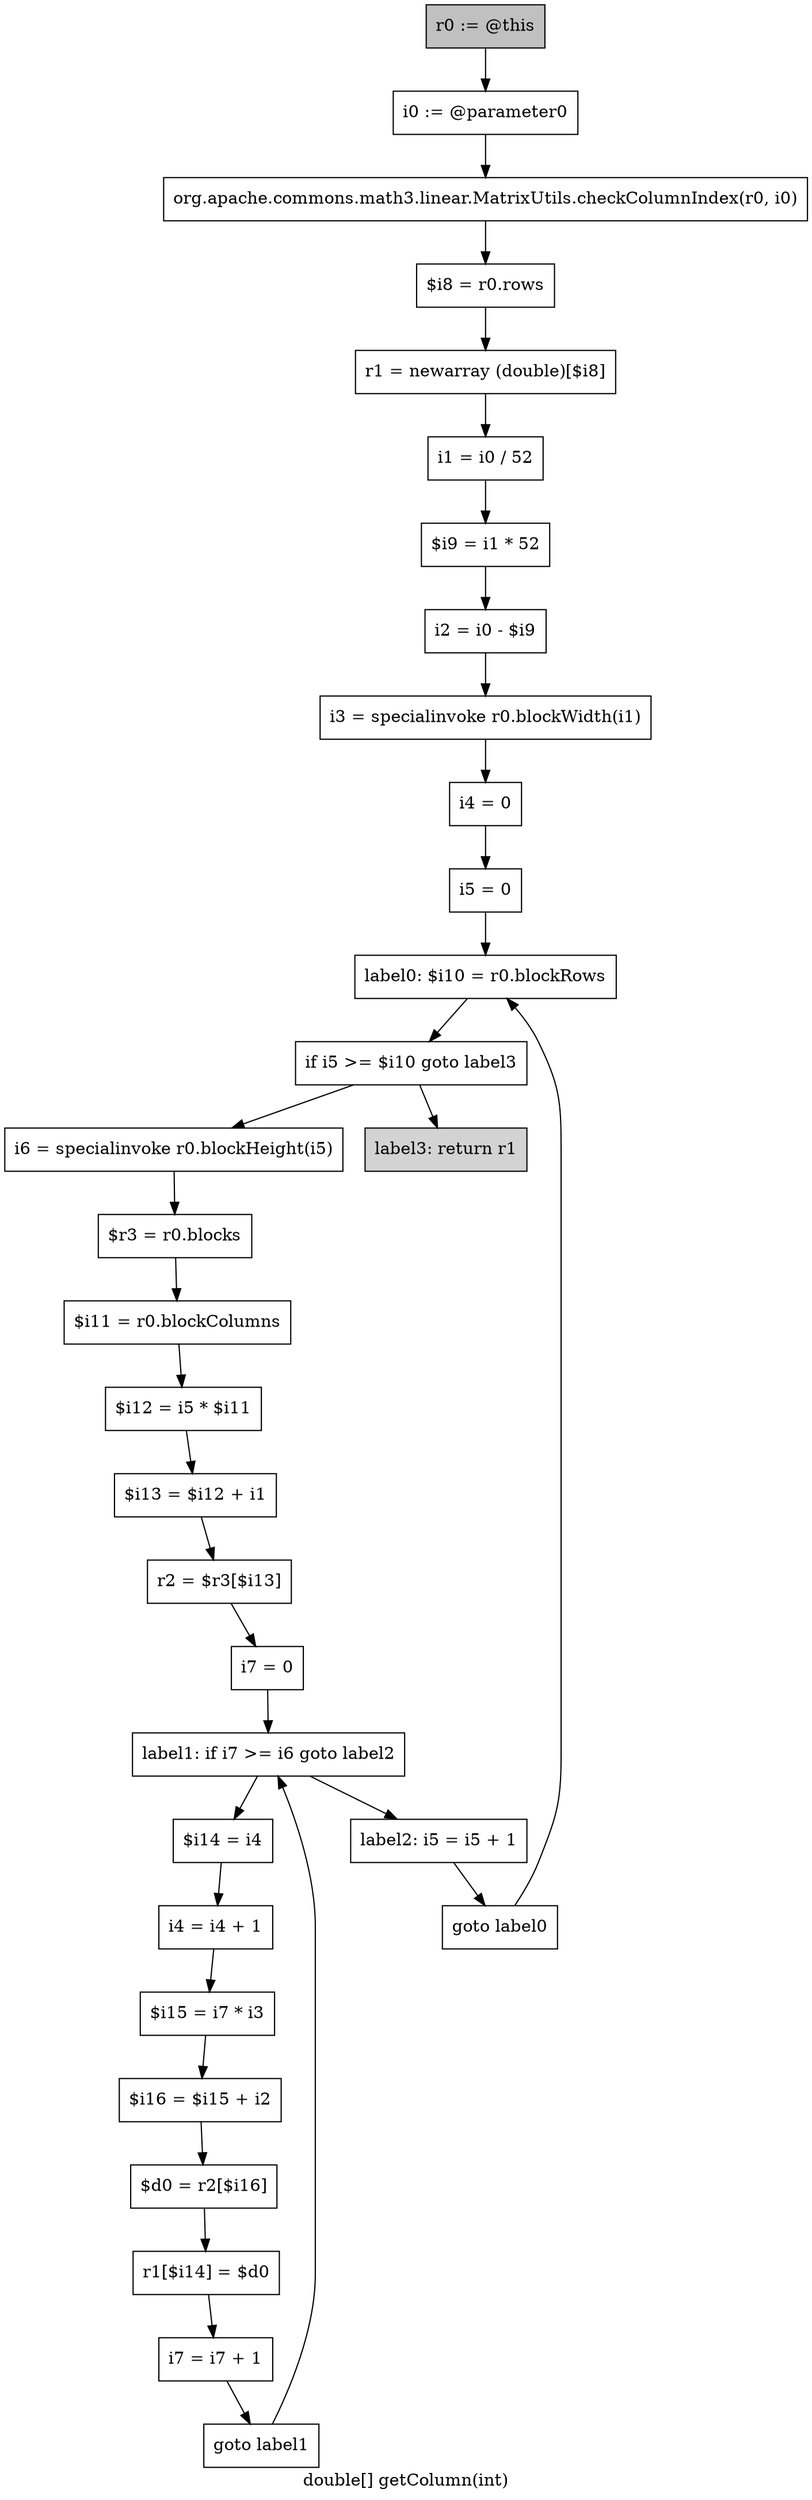 digraph "double[] getColumn(int)" {
    label="double[] getColumn(int)";
    node [shape=box];
    "0" [style=filled,fillcolor=gray,label="r0 := @this",];
    "1" [label="i0 := @parameter0",];
    "0"->"1";
    "2" [label="org.apache.commons.math3.linear.MatrixUtils.checkColumnIndex(r0, i0)",];
    "1"->"2";
    "3" [label="$i8 = r0.rows",];
    "2"->"3";
    "4" [label="r1 = newarray (double)[$i8]",];
    "3"->"4";
    "5" [label="i1 = i0 / 52",];
    "4"->"5";
    "6" [label="$i9 = i1 * 52",];
    "5"->"6";
    "7" [label="i2 = i0 - $i9",];
    "6"->"7";
    "8" [label="i3 = specialinvoke r0.blockWidth(i1)",];
    "7"->"8";
    "9" [label="i4 = 0",];
    "8"->"9";
    "10" [label="i5 = 0",];
    "9"->"10";
    "11" [label="label0: $i10 = r0.blockRows",];
    "10"->"11";
    "12" [label="if i5 >= $i10 goto label3",];
    "11"->"12";
    "13" [label="i6 = specialinvoke r0.blockHeight(i5)",];
    "12"->"13";
    "31" [style=filled,fillcolor=lightgray,label="label3: return r1",];
    "12"->"31";
    "14" [label="$r3 = r0.blocks",];
    "13"->"14";
    "15" [label="$i11 = r0.blockColumns",];
    "14"->"15";
    "16" [label="$i12 = i5 * $i11",];
    "15"->"16";
    "17" [label="$i13 = $i12 + i1",];
    "16"->"17";
    "18" [label="r2 = $r3[$i13]",];
    "17"->"18";
    "19" [label="i7 = 0",];
    "18"->"19";
    "20" [label="label1: if i7 >= i6 goto label2",];
    "19"->"20";
    "21" [label="$i14 = i4",];
    "20"->"21";
    "29" [label="label2: i5 = i5 + 1",];
    "20"->"29";
    "22" [label="i4 = i4 + 1",];
    "21"->"22";
    "23" [label="$i15 = i7 * i3",];
    "22"->"23";
    "24" [label="$i16 = $i15 + i2",];
    "23"->"24";
    "25" [label="$d0 = r2[$i16]",];
    "24"->"25";
    "26" [label="r1[$i14] = $d0",];
    "25"->"26";
    "27" [label="i7 = i7 + 1",];
    "26"->"27";
    "28" [label="goto label1",];
    "27"->"28";
    "28"->"20";
    "30" [label="goto label0",];
    "29"->"30";
    "30"->"11";
}
